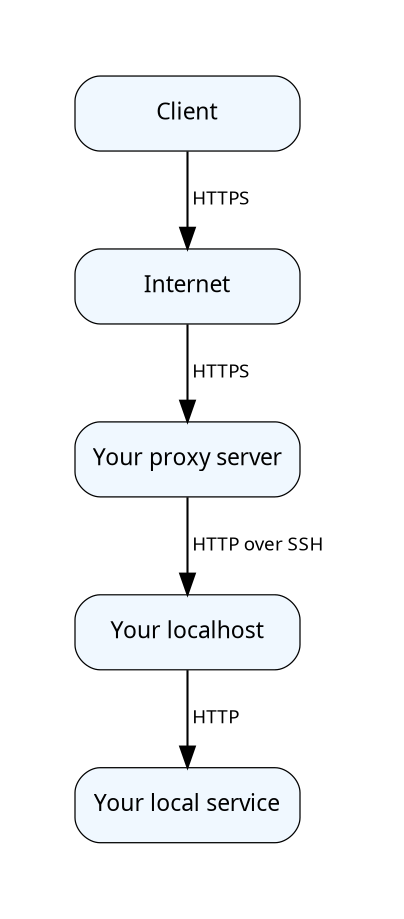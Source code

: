 digraph {
    pad = 0.5
    bgcolor = white
    node [penwidth = 0.6]
    node [fontname = "Jetbrains Mono"]
    edge [fontname = "Jetbrains Mono"]
    node [fontsize = 11]
    edge [fontsize = 9]
    node [width = 1.5]
    node [fillcolor = aliceblue]
    node [imagescale = true]
    node [shape = record]
    node [style = "filled, rounded"]

    Client
    Internet
    Server [label = "Your proxy server"]
    Localhost [label = "Your localhost"]
    Service [label = "Your local service"]

    Client -> Internet [label = " HTTPS "]
    Internet -> Server [label = " HTTPS "]
    Server -> Localhost [label = " HTTP over SSH "]
    Localhost -> Service [label = " HTTP "]
}
